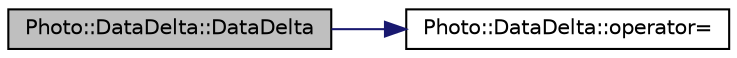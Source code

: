 digraph "Photo::DataDelta::DataDelta"
{
 // LATEX_PDF_SIZE
  edge [fontname="Helvetica",fontsize="10",labelfontname="Helvetica",labelfontsize="10"];
  node [fontname="Helvetica",fontsize="10",shape=record];
  rankdir="LR";
  Node1 [label="Photo::DataDelta::DataDelta",height=0.2,width=0.4,color="black", fillcolor="grey75", style="filled", fontcolor="black",tooltip=" "];
  Node1 -> Node2 [color="midnightblue",fontsize="10",style="solid",fontname="Helvetica"];
  Node2 [label="Photo::DataDelta::operator=",height=0.2,width=0.4,color="black", fillcolor="white", style="filled",URL="$class_photo_1_1_data_delta.html#afa271c1c5e092657d85c702a81b95769",tooltip=" "];
}
